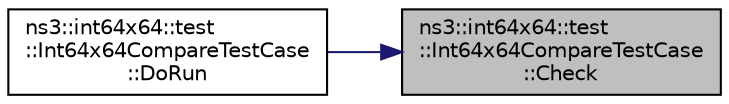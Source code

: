 digraph "ns3::int64x64::test::Int64x64CompareTestCase::Check"
{
 // LATEX_PDF_SIZE
  edge [fontname="Helvetica",fontsize="10",labelfontname="Helvetica",labelfontsize="10"];
  node [fontname="Helvetica",fontsize="10",shape=record];
  rankdir="RL";
  Node1 [label="ns3::int64x64::test\l::Int64x64CompareTestCase\l::Check",height=0.2,width=0.4,color="black", fillcolor="grey75", style="filled", fontcolor="black",tooltip=" "];
  Node1 -> Node2 [dir="back",color="midnightblue",fontsize="10",style="solid",fontname="Helvetica"];
  Node2 [label="ns3::int64x64::test\l::Int64x64CompareTestCase\l::DoRun",height=0.2,width=0.4,color="black", fillcolor="white", style="filled",URL="$classns3_1_1int64x64_1_1test_1_1_int64x64_compare_test_case.html#ae647f046eb96ce2cf99b235b0620b676",tooltip="Implementation to actually run this TestCase."];
}

